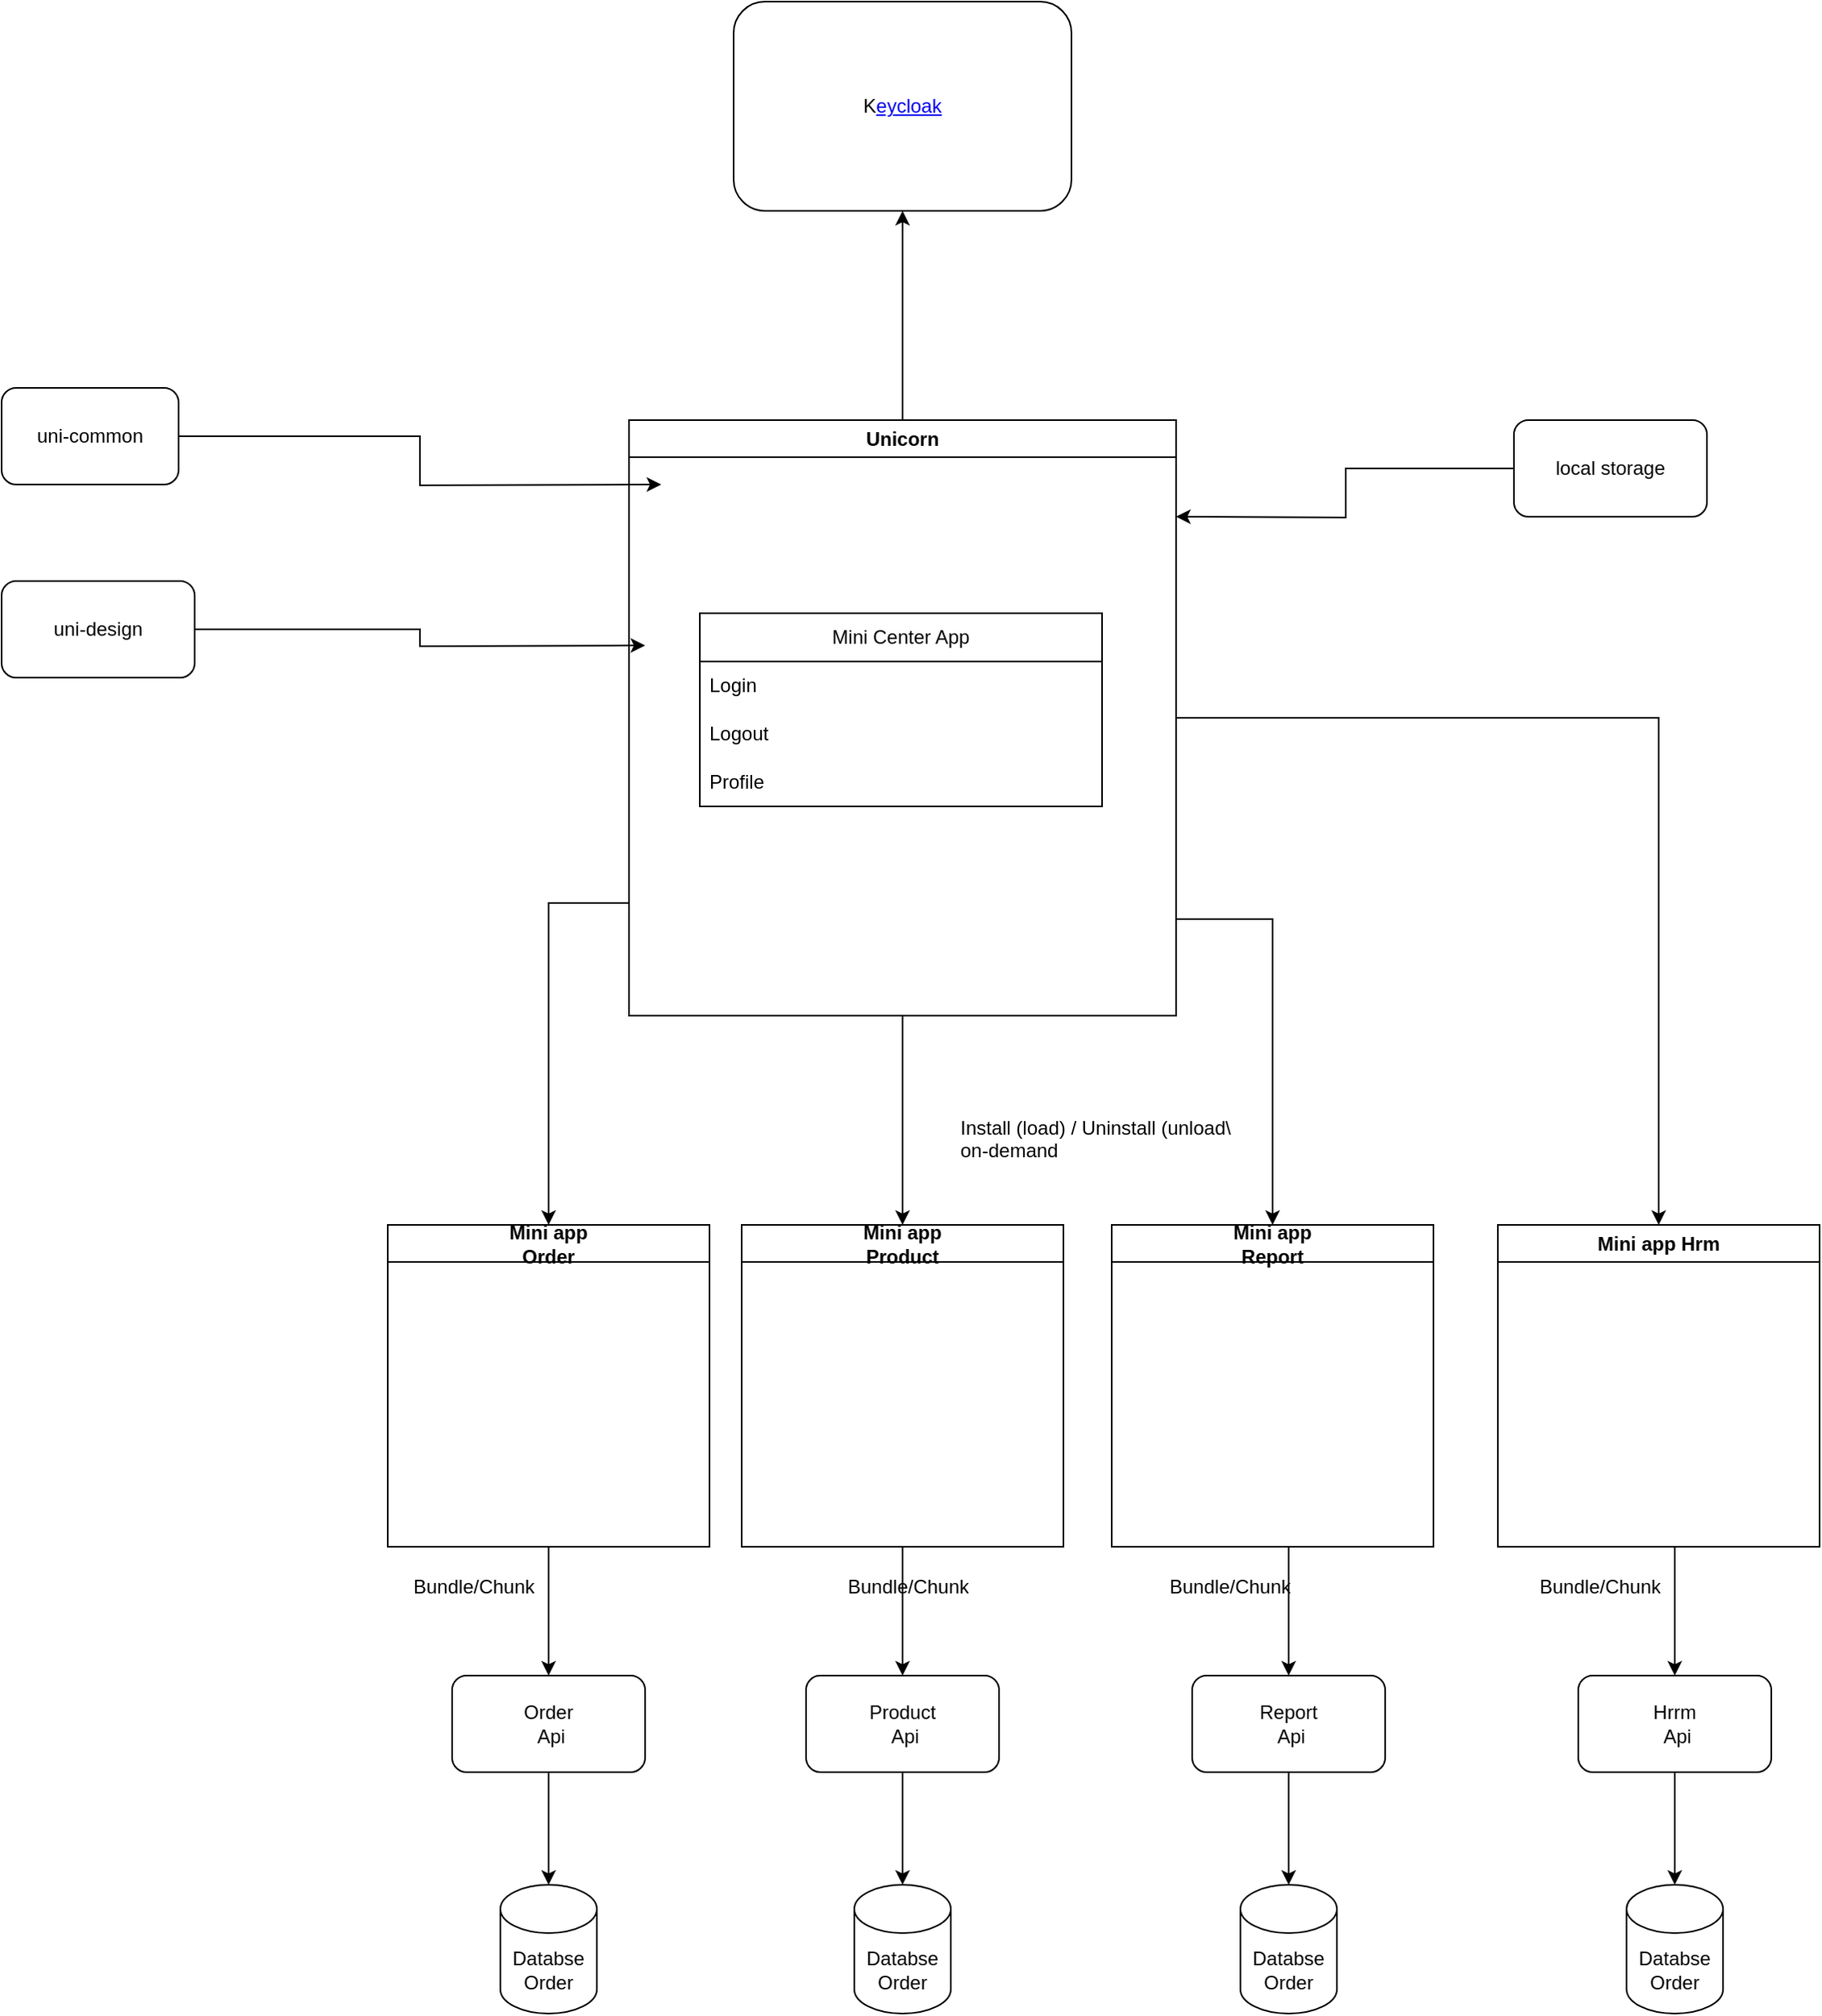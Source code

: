 <mxfile version="21.2.9" type="github">
  <diagram name="Page-1" id="GT2r_Ie_9v9kSXVyZrXS">
    <mxGraphModel dx="2319" dy="2167" grid="1" gridSize="10" guides="1" tooltips="1" connect="1" arrows="1" fold="1" page="1" pageScale="1" pageWidth="827" pageHeight="1169" math="0" shadow="0">
      <root>
        <mxCell id="0" />
        <mxCell id="1" parent="0" />
        <mxCell id="Xae2bnC-y0Hw2hv78F9A-12" style="edgeStyle=orthogonalEdgeStyle;rounded=0;orthogonalLoop=1;jettySize=auto;html=1;entryX=0.5;entryY=0;entryDx=0;entryDy=0;" edge="1" parent="1" source="9EaQzSgWUycIN-Ay1f6l-6" target="Xae2bnC-y0Hw2hv78F9A-10">
          <mxGeometry relative="1" as="geometry" />
        </mxCell>
        <mxCell id="Xae2bnC-y0Hw2hv78F9A-13" style="edgeStyle=orthogonalEdgeStyle;rounded=0;orthogonalLoop=1;jettySize=auto;html=1;" edge="1" parent="1" source="9EaQzSgWUycIN-Ay1f6l-6" target="Xae2bnC-y0Hw2hv78F9A-9">
          <mxGeometry relative="1" as="geometry">
            <Array as="points">
              <mxPoint x="180" y="330" />
            </Array>
          </mxGeometry>
        </mxCell>
        <mxCell id="Xae2bnC-y0Hw2hv78F9A-14" style="edgeStyle=orthogonalEdgeStyle;rounded=0;orthogonalLoop=1;jettySize=auto;html=1;" edge="1" parent="1" source="9EaQzSgWUycIN-Ay1f6l-6" target="Xae2bnC-y0Hw2hv78F9A-2">
          <mxGeometry relative="1" as="geometry">
            <Array as="points">
              <mxPoint x="-270" y="320" />
            </Array>
          </mxGeometry>
        </mxCell>
        <mxCell id="Xae2bnC-y0Hw2hv78F9A-32" style="edgeStyle=orthogonalEdgeStyle;rounded=0;orthogonalLoop=1;jettySize=auto;html=1;" edge="1" parent="1" source="9EaQzSgWUycIN-Ay1f6l-6" target="Xae2bnC-y0Hw2hv78F9A-30">
          <mxGeometry relative="1" as="geometry" />
        </mxCell>
        <mxCell id="Xae2bnC-y0Hw2hv78F9A-36" style="edgeStyle=orthogonalEdgeStyle;rounded=0;orthogonalLoop=1;jettySize=auto;html=1;entryX=0.5;entryY=1;entryDx=0;entryDy=0;" edge="1" parent="1" source="9EaQzSgWUycIN-Ay1f6l-6" target="Xae2bnC-y0Hw2hv78F9A-34">
          <mxGeometry relative="1" as="geometry" />
        </mxCell>
        <mxCell id="9EaQzSgWUycIN-Ay1f6l-6" value="Unicorn&lt;br&gt;" style="swimlane;whiteSpace=wrap;html=1;" parent="1" vertex="1">
          <mxGeometry x="-220" y="20" width="340" height="370" as="geometry" />
        </mxCell>
        <mxCell id="9EaQzSgWUycIN-Ay1f6l-9" value="Mini Center App&lt;br&gt;" style="swimlane;fontStyle=0;childLayout=stackLayout;horizontal=1;startSize=30;horizontalStack=0;resizeParent=1;resizeParentMax=0;resizeLast=0;collapsible=1;marginBottom=0;whiteSpace=wrap;html=1;" parent="9EaQzSgWUycIN-Ay1f6l-6" vertex="1">
          <mxGeometry x="44" y="120" width="250" height="120" as="geometry" />
        </mxCell>
        <mxCell id="9EaQzSgWUycIN-Ay1f6l-10" value="Login" style="text;strokeColor=none;fillColor=none;align=left;verticalAlign=middle;spacingLeft=4;spacingRight=4;overflow=hidden;points=[[0,0.5],[1,0.5]];portConstraint=eastwest;rotatable=0;whiteSpace=wrap;html=1;" parent="9EaQzSgWUycIN-Ay1f6l-9" vertex="1">
          <mxGeometry y="30" width="250" height="30" as="geometry" />
        </mxCell>
        <mxCell id="9EaQzSgWUycIN-Ay1f6l-11" value="Logout" style="text;strokeColor=none;fillColor=none;align=left;verticalAlign=middle;spacingLeft=4;spacingRight=4;overflow=hidden;points=[[0,0.5],[1,0.5]];portConstraint=eastwest;rotatable=0;whiteSpace=wrap;html=1;" parent="9EaQzSgWUycIN-Ay1f6l-9" vertex="1">
          <mxGeometry y="60" width="250" height="30" as="geometry" />
        </mxCell>
        <mxCell id="9EaQzSgWUycIN-Ay1f6l-12" value="Profile&lt;br&gt;" style="text;strokeColor=none;fillColor=none;align=left;verticalAlign=middle;spacingLeft=4;spacingRight=4;overflow=hidden;points=[[0,0.5],[1,0.5]];portConstraint=eastwest;rotatable=0;whiteSpace=wrap;html=1;" parent="9EaQzSgWUycIN-Ay1f6l-9" vertex="1">
          <mxGeometry y="90" width="250" height="30" as="geometry" />
        </mxCell>
        <mxCell id="Xae2bnC-y0Hw2hv78F9A-2" value="Mini app &lt;br&gt;Order" style="swimlane;whiteSpace=wrap;html=1;" vertex="1" parent="1">
          <mxGeometry x="-370" y="520" width="200" height="200" as="geometry" />
        </mxCell>
        <mxCell id="Xae2bnC-y0Hw2hv78F9A-15" style="edgeStyle=orthogonalEdgeStyle;rounded=0;orthogonalLoop=1;jettySize=auto;html=1;" edge="1" parent="1" source="Xae2bnC-y0Hw2hv78F9A-4">
          <mxGeometry relative="1" as="geometry">
            <mxPoint x="-200" y="60" as="targetPoint" />
          </mxGeometry>
        </mxCell>
        <mxCell id="Xae2bnC-y0Hw2hv78F9A-4" value="uni-common" style="rounded=1;whiteSpace=wrap;html=1;" vertex="1" parent="1">
          <mxGeometry x="-610" width="110" height="60" as="geometry" />
        </mxCell>
        <mxCell id="Xae2bnC-y0Hw2hv78F9A-16" style="edgeStyle=orthogonalEdgeStyle;rounded=0;orthogonalLoop=1;jettySize=auto;html=1;" edge="1" parent="1" source="Xae2bnC-y0Hw2hv78F9A-5">
          <mxGeometry relative="1" as="geometry">
            <mxPoint x="-210" y="160" as="targetPoint" />
          </mxGeometry>
        </mxCell>
        <mxCell id="Xae2bnC-y0Hw2hv78F9A-5" value="uni-design&lt;br&gt;" style="rounded=1;whiteSpace=wrap;html=1;" vertex="1" parent="1">
          <mxGeometry x="-610" y="120" width="120" height="60" as="geometry" />
        </mxCell>
        <mxCell id="Xae2bnC-y0Hw2hv78F9A-9" value="Mini app &lt;br&gt;Report" style="swimlane;whiteSpace=wrap;html=1;" vertex="1" parent="1">
          <mxGeometry x="80" y="520" width="200" height="200" as="geometry" />
        </mxCell>
        <mxCell id="Xae2bnC-y0Hw2hv78F9A-10" value="Mini app &lt;br&gt;Product" style="swimlane;whiteSpace=wrap;html=1;" vertex="1" parent="1">
          <mxGeometry x="-150" y="520" width="200" height="200" as="geometry" />
        </mxCell>
        <mxCell id="Xae2bnC-y0Hw2hv78F9A-18" style="edgeStyle=orthogonalEdgeStyle;rounded=0;orthogonalLoop=1;jettySize=auto;html=1;" edge="1" parent="1" source="Xae2bnC-y0Hw2hv78F9A-17">
          <mxGeometry relative="1" as="geometry">
            <mxPoint x="120" y="80" as="targetPoint" />
          </mxGeometry>
        </mxCell>
        <mxCell id="Xae2bnC-y0Hw2hv78F9A-17" value="local storage" style="rounded=1;whiteSpace=wrap;html=1;" vertex="1" parent="1">
          <mxGeometry x="330" y="20" width="120" height="60" as="geometry" />
        </mxCell>
        <mxCell id="Xae2bnC-y0Hw2hv78F9A-20" value="&lt;div&gt;Install (load) / Uninstall (unload\&lt;/div&gt;&lt;div&gt;on-demand&lt;/div&gt;" style="text;strokeColor=none;fillColor=none;align=left;verticalAlign=middle;spacingLeft=4;spacingRight=4;overflow=hidden;points=[[0,0.5],[1,0.5]];portConstraint=eastwest;rotatable=0;whiteSpace=wrap;html=1;" vertex="1" parent="1">
          <mxGeometry x="-20" y="450" width="190" height="30" as="geometry" />
        </mxCell>
        <mxCell id="Xae2bnC-y0Hw2hv78F9A-24" value="Bundle/Chunk&lt;br&gt;" style="text;strokeColor=none;fillColor=none;align=left;verticalAlign=middle;spacingLeft=4;spacingRight=4;overflow=hidden;points=[[0,0.5],[1,0.5]];portConstraint=eastwest;rotatable=0;whiteSpace=wrap;html=1;" vertex="1" parent="1">
          <mxGeometry x="-90" y="730" width="100" height="30" as="geometry" />
        </mxCell>
        <mxCell id="Xae2bnC-y0Hw2hv78F9A-25" value="Bundle/Chunk&lt;br&gt;" style="text;strokeColor=none;fillColor=none;align=left;verticalAlign=middle;spacingLeft=4;spacingRight=4;overflow=hidden;points=[[0,0.5],[1,0.5]];portConstraint=eastwest;rotatable=0;whiteSpace=wrap;html=1;" vertex="1" parent="1">
          <mxGeometry x="110" y="730" width="90" height="30" as="geometry" />
        </mxCell>
        <mxCell id="Xae2bnC-y0Hw2hv78F9A-26" value="Bundle/Chunk&lt;br&gt;" style="text;strokeColor=none;fillColor=none;align=left;verticalAlign=middle;spacingLeft=4;spacingRight=4;overflow=hidden;points=[[0,0.5],[1,0.5]];portConstraint=eastwest;rotatable=0;whiteSpace=wrap;html=1;" vertex="1" parent="1">
          <mxGeometry x="-360" y="730" width="90" height="30" as="geometry" />
        </mxCell>
        <mxCell id="Xae2bnC-y0Hw2hv78F9A-30" value="Mini app Hrm&lt;br&gt;" style="swimlane;whiteSpace=wrap;html=1;" vertex="1" parent="1">
          <mxGeometry x="320" y="520" width="200" height="200" as="geometry" />
        </mxCell>
        <mxCell id="Xae2bnC-y0Hw2hv78F9A-33" value="Bundle/Chunk&lt;br&gt;" style="text;strokeColor=none;fillColor=none;align=left;verticalAlign=middle;spacingLeft=4;spacingRight=4;overflow=hidden;points=[[0,0.5],[1,0.5]];portConstraint=eastwest;rotatable=0;whiteSpace=wrap;html=1;" vertex="1" parent="1">
          <mxGeometry x="340" y="730" width="90" height="30" as="geometry" />
        </mxCell>
        <mxCell id="Xae2bnC-y0Hw2hv78F9A-34" value="K&lt;a href=&quot;https://www.google.com/search?client=safari&amp;amp;rls=en&amp;amp;q=keycloak&amp;amp;ie=UTF-8&amp;amp;oe=UTF-8&quot;&gt;eycloak&lt;/a&gt;" style="rounded=1;whiteSpace=wrap;html=1;" vertex="1" parent="1">
          <mxGeometry x="-155" y="-240" width="210" height="130" as="geometry" />
        </mxCell>
        <mxCell id="Xae2bnC-y0Hw2hv78F9A-42" style="edgeStyle=orthogonalEdgeStyle;rounded=0;orthogonalLoop=1;jettySize=auto;html=1;entryX=0.5;entryY=0;entryDx=0;entryDy=0;entryPerimeter=0;" edge="1" parent="1" source="Xae2bnC-y0Hw2hv78F9A-39" target="Xae2bnC-y0Hw2hv78F9A-40">
          <mxGeometry relative="1" as="geometry" />
        </mxCell>
        <mxCell id="Xae2bnC-y0Hw2hv78F9A-39" value="Order&lt;br&gt;&amp;nbsp;Api" style="rounded=1;whiteSpace=wrap;html=1;" vertex="1" parent="1">
          <mxGeometry x="-330" y="800" width="120" height="60" as="geometry" />
        </mxCell>
        <mxCell id="Xae2bnC-y0Hw2hv78F9A-40" value="Databse Order&lt;br&gt;" style="shape=cylinder3;whiteSpace=wrap;html=1;boundedLbl=1;backgroundOutline=1;size=15;" vertex="1" parent="1">
          <mxGeometry x="-300" y="930" width="60" height="80" as="geometry" />
        </mxCell>
        <mxCell id="Xae2bnC-y0Hw2hv78F9A-41" value="" style="endArrow=classic;html=1;rounded=0;entryX=0.5;entryY=0;entryDx=0;entryDy=0;exitX=0.5;exitY=1;exitDx=0;exitDy=0;" edge="1" parent="1" source="Xae2bnC-y0Hw2hv78F9A-2" target="Xae2bnC-y0Hw2hv78F9A-39">
          <mxGeometry width="50" height="50" relative="1" as="geometry">
            <mxPoint x="-270" y="770" as="sourcePoint" />
            <mxPoint x="-70" y="670" as="targetPoint" />
          </mxGeometry>
        </mxCell>
        <mxCell id="Xae2bnC-y0Hw2hv78F9A-43" style="edgeStyle=orthogonalEdgeStyle;rounded=0;orthogonalLoop=1;jettySize=auto;html=1;entryX=0.5;entryY=0;entryDx=0;entryDy=0;entryPerimeter=0;" edge="1" parent="1" source="Xae2bnC-y0Hw2hv78F9A-44" target="Xae2bnC-y0Hw2hv78F9A-45">
          <mxGeometry relative="1" as="geometry" />
        </mxCell>
        <mxCell id="Xae2bnC-y0Hw2hv78F9A-44" value="Product&lt;br&gt;&amp;nbsp;Api" style="rounded=1;whiteSpace=wrap;html=1;" vertex="1" parent="1">
          <mxGeometry x="-110" y="800" width="120" height="60" as="geometry" />
        </mxCell>
        <mxCell id="Xae2bnC-y0Hw2hv78F9A-45" value="Databse Order&lt;br&gt;" style="shape=cylinder3;whiteSpace=wrap;html=1;boundedLbl=1;backgroundOutline=1;size=15;" vertex="1" parent="1">
          <mxGeometry x="-80" y="930" width="60" height="80" as="geometry" />
        </mxCell>
        <mxCell id="Xae2bnC-y0Hw2hv78F9A-46" value="" style="endArrow=classic;html=1;rounded=0;entryX=0.5;entryY=0;entryDx=0;entryDy=0;exitX=0.5;exitY=1;exitDx=0;exitDy=0;" edge="1" parent="1" target="Xae2bnC-y0Hw2hv78F9A-44">
          <mxGeometry width="50" height="50" relative="1" as="geometry">
            <mxPoint x="-50" y="720" as="sourcePoint" />
            <mxPoint x="150" y="690" as="targetPoint" />
          </mxGeometry>
        </mxCell>
        <mxCell id="Xae2bnC-y0Hw2hv78F9A-47" style="edgeStyle=orthogonalEdgeStyle;rounded=0;orthogonalLoop=1;jettySize=auto;html=1;entryX=0.5;entryY=0;entryDx=0;entryDy=0;entryPerimeter=0;" edge="1" parent="1" source="Xae2bnC-y0Hw2hv78F9A-48" target="Xae2bnC-y0Hw2hv78F9A-49">
          <mxGeometry relative="1" as="geometry" />
        </mxCell>
        <mxCell id="Xae2bnC-y0Hw2hv78F9A-48" value="Report&lt;br&gt;&amp;nbsp;Api" style="rounded=1;whiteSpace=wrap;html=1;" vertex="1" parent="1">
          <mxGeometry x="130" y="800" width="120" height="60" as="geometry" />
        </mxCell>
        <mxCell id="Xae2bnC-y0Hw2hv78F9A-49" value="Databse Order&lt;br&gt;" style="shape=cylinder3;whiteSpace=wrap;html=1;boundedLbl=1;backgroundOutline=1;size=15;" vertex="1" parent="1">
          <mxGeometry x="160" y="930" width="60" height="80" as="geometry" />
        </mxCell>
        <mxCell id="Xae2bnC-y0Hw2hv78F9A-50" value="" style="endArrow=classic;html=1;rounded=0;entryX=0.5;entryY=0;entryDx=0;entryDy=0;exitX=0.5;exitY=1;exitDx=0;exitDy=0;" edge="1" parent="1" target="Xae2bnC-y0Hw2hv78F9A-48">
          <mxGeometry width="50" height="50" relative="1" as="geometry">
            <mxPoint x="190" y="720" as="sourcePoint" />
            <mxPoint x="390" y="690" as="targetPoint" />
          </mxGeometry>
        </mxCell>
        <mxCell id="Xae2bnC-y0Hw2hv78F9A-51" style="edgeStyle=orthogonalEdgeStyle;rounded=0;orthogonalLoop=1;jettySize=auto;html=1;entryX=0.5;entryY=0;entryDx=0;entryDy=0;entryPerimeter=0;" edge="1" parent="1" source="Xae2bnC-y0Hw2hv78F9A-52" target="Xae2bnC-y0Hw2hv78F9A-53">
          <mxGeometry relative="1" as="geometry" />
        </mxCell>
        <mxCell id="Xae2bnC-y0Hw2hv78F9A-52" value="Hrrm&lt;br&gt;&amp;nbsp;Api" style="rounded=1;whiteSpace=wrap;html=1;" vertex="1" parent="1">
          <mxGeometry x="370" y="800" width="120" height="60" as="geometry" />
        </mxCell>
        <mxCell id="Xae2bnC-y0Hw2hv78F9A-53" value="Databse Order&lt;br&gt;" style="shape=cylinder3;whiteSpace=wrap;html=1;boundedLbl=1;backgroundOutline=1;size=15;" vertex="1" parent="1">
          <mxGeometry x="400" y="930" width="60" height="80" as="geometry" />
        </mxCell>
        <mxCell id="Xae2bnC-y0Hw2hv78F9A-54" value="" style="endArrow=classic;html=1;rounded=0;entryX=0.5;entryY=0;entryDx=0;entryDy=0;exitX=0.5;exitY=1;exitDx=0;exitDy=0;" edge="1" parent="1" target="Xae2bnC-y0Hw2hv78F9A-52">
          <mxGeometry width="50" height="50" relative="1" as="geometry">
            <mxPoint x="430" y="720" as="sourcePoint" />
            <mxPoint x="630" y="690" as="targetPoint" />
          </mxGeometry>
        </mxCell>
      </root>
    </mxGraphModel>
  </diagram>
</mxfile>
